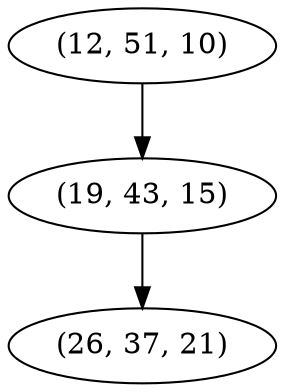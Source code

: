 digraph tree {
    "(12, 51, 10)";
    "(19, 43, 15)";
    "(26, 37, 21)";
    "(12, 51, 10)" -> "(19, 43, 15)";
    "(19, 43, 15)" -> "(26, 37, 21)";
}
